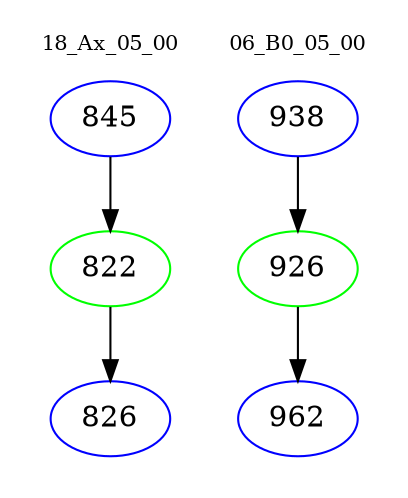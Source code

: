 digraph{
subgraph cluster_0 {
color = white
label = "18_Ax_05_00";
fontsize=10;
T0_845 [label="845", color="blue"]
T0_845 -> T0_822 [color="black"]
T0_822 [label="822", color="green"]
T0_822 -> T0_826 [color="black"]
T0_826 [label="826", color="blue"]
}
subgraph cluster_1 {
color = white
label = "06_B0_05_00";
fontsize=10;
T1_938 [label="938", color="blue"]
T1_938 -> T1_926 [color="black"]
T1_926 [label="926", color="green"]
T1_926 -> T1_962 [color="black"]
T1_962 [label="962", color="blue"]
}
}

